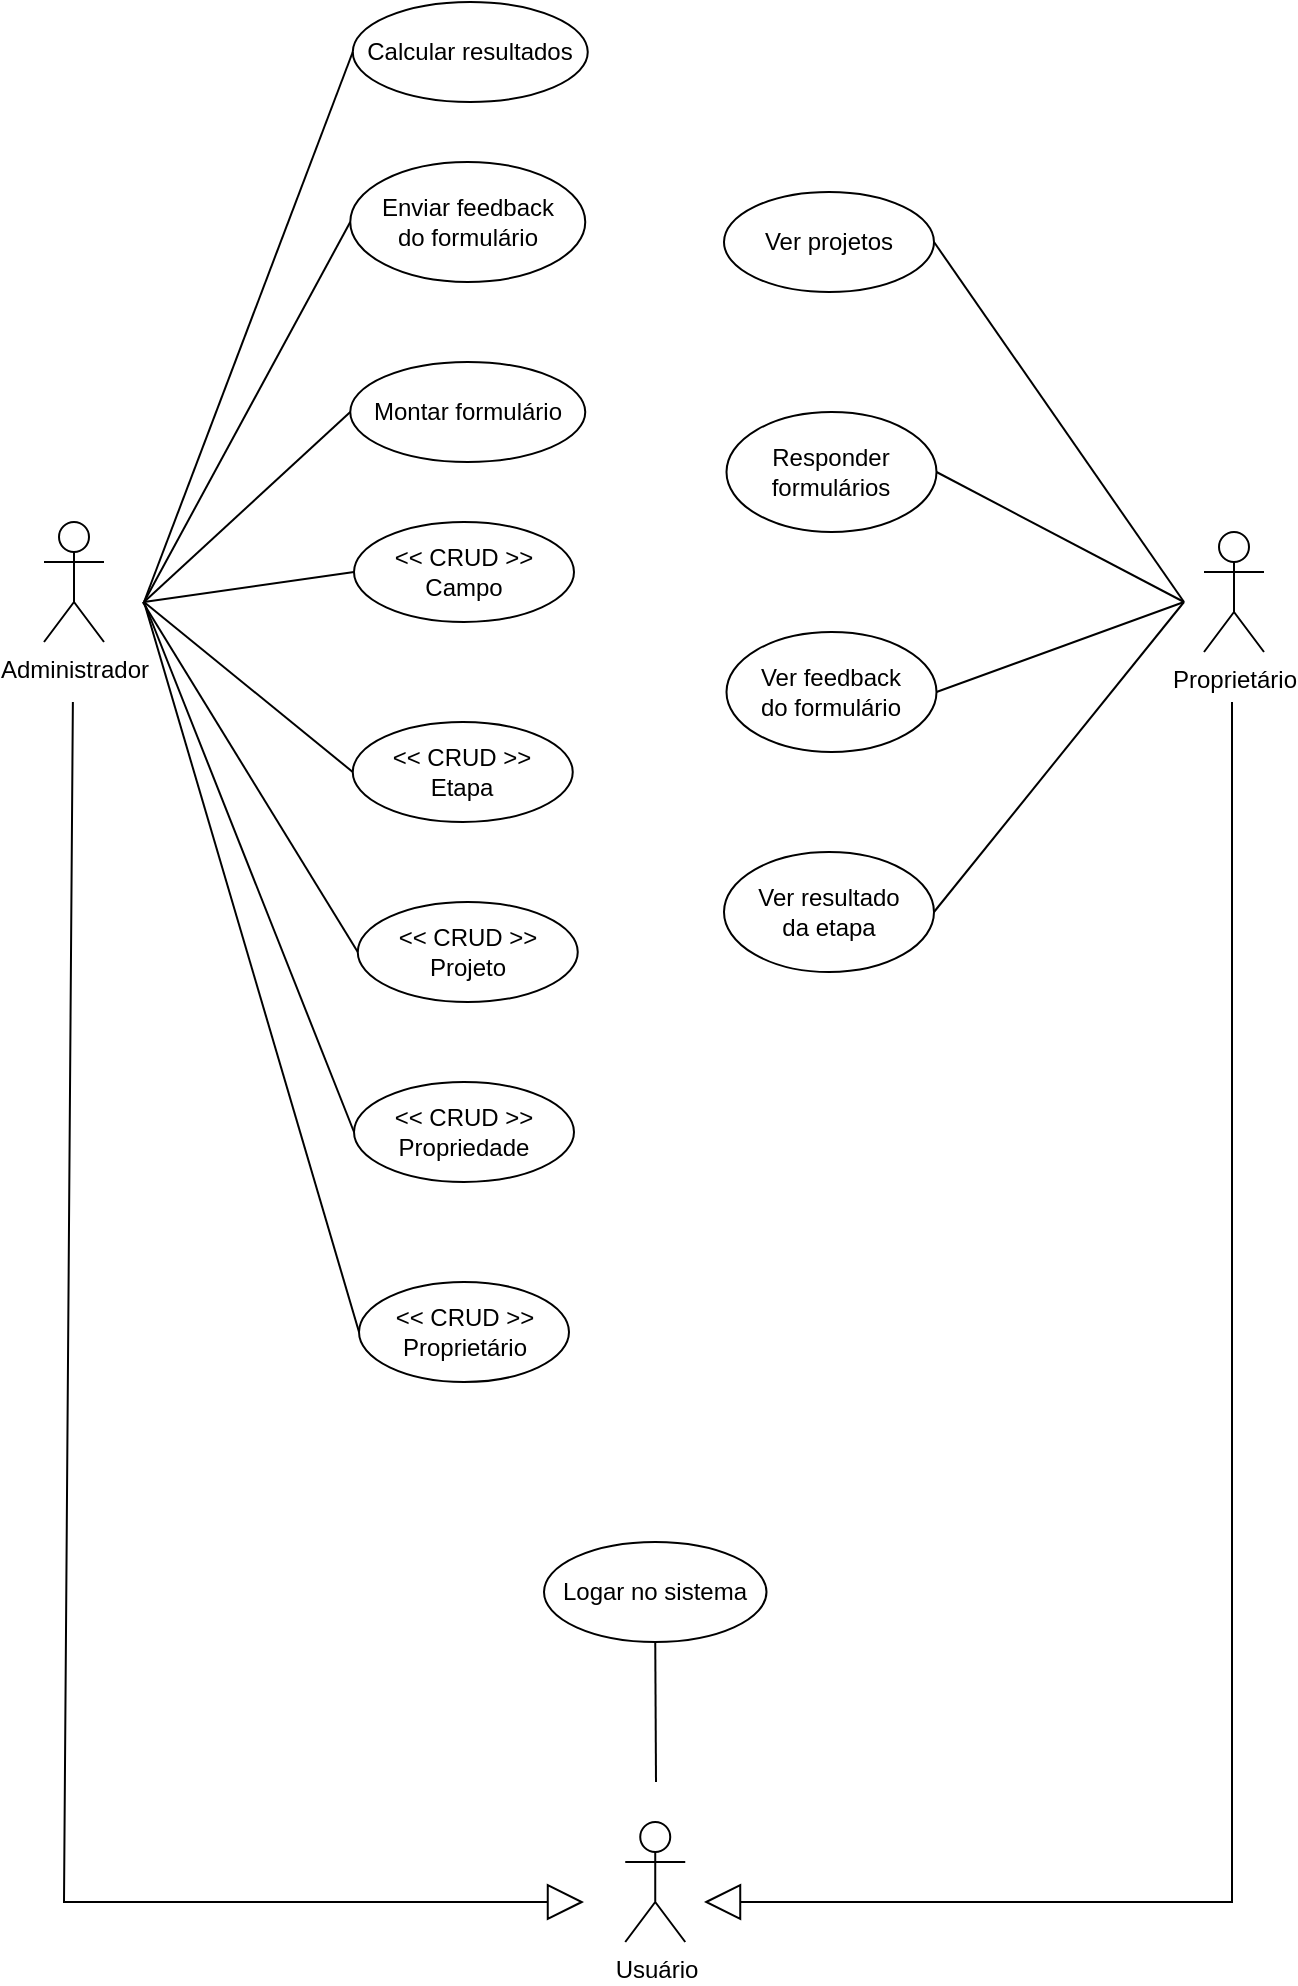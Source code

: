 <mxfile version="22.1.4" type="device">
  <diagram name="Página-1" id="hyFOOFvA3L4vlTbARbdD">
    <mxGraphModel dx="1393" dy="789" grid="1" gridSize="10" guides="1" tooltips="1" connect="1" arrows="1" fold="1" page="1" pageScale="1" pageWidth="827" pageHeight="1169" math="0" shadow="0">
      <root>
        <mxCell id="0" />
        <mxCell id="1" parent="0" />
        <mxCell id="TS_PM_By8zBAXTXa7WXb-1" value="Administrador" style="shape=umlActor;verticalLabelPosition=bottom;verticalAlign=top;html=1;outlineConnect=0;" parent="1" vertex="1">
          <mxGeometry x="120" y="320" width="30" height="60" as="geometry" />
        </mxCell>
        <mxCell id="TS_PM_By8zBAXTXa7WXb-2" value="Usuário" style="shape=umlActor;verticalLabelPosition=bottom;verticalAlign=top;html=1;outlineConnect=0;" parent="1" vertex="1">
          <mxGeometry x="410.62" y="970" width="30" height="60" as="geometry" />
        </mxCell>
        <mxCell id="TS_PM_By8zBAXTXa7WXb-6" value="Proprietário" style="shape=umlActor;verticalLabelPosition=bottom;verticalAlign=top;html=1;outlineConnect=0;" parent="1" vertex="1">
          <mxGeometry x="700" y="325" width="30" height="60" as="geometry" />
        </mxCell>
        <mxCell id="TS_PM_By8zBAXTXa7WXb-11" value="Logar no sistema" style="ellipse;whiteSpace=wrap;html=1;" parent="1" vertex="1">
          <mxGeometry x="370" y="830" width="111.25" height="50" as="geometry" />
        </mxCell>
        <mxCell id="TS_PM_By8zBAXTXa7WXb-13" value="&amp;lt;&amp;lt; CRUD &amp;gt;&amp;gt;&lt;br&gt;Proprietário" style="ellipse;whiteSpace=wrap;html=1;" parent="1" vertex="1">
          <mxGeometry x="277.5" y="700" width="105" height="50" as="geometry" />
        </mxCell>
        <mxCell id="TS_PM_By8zBAXTXa7WXb-15" value="&amp;lt;&amp;lt; CRUD &amp;gt;&amp;gt;&lt;br&gt;Propriedade" style="ellipse;whiteSpace=wrap;html=1;" parent="1" vertex="1">
          <mxGeometry x="275" y="600" width="110" height="50" as="geometry" />
        </mxCell>
        <mxCell id="TS_PM_By8zBAXTXa7WXb-16" value="&amp;lt;&amp;lt; CRUD &amp;gt;&amp;gt;&lt;br&gt;Projeto" style="ellipse;whiteSpace=wrap;html=1;" parent="1" vertex="1">
          <mxGeometry x="276.88" y="510" width="110" height="50" as="geometry" />
        </mxCell>
        <mxCell id="TS_PM_By8zBAXTXa7WXb-17" value="&amp;lt;&amp;lt; CRUD &amp;gt;&amp;gt;&lt;br&gt;Etapa" style="ellipse;whiteSpace=wrap;html=1;" parent="1" vertex="1">
          <mxGeometry x="274.38" y="420" width="110" height="50" as="geometry" />
        </mxCell>
        <mxCell id="TS_PM_By8zBAXTXa7WXb-18" value="&amp;lt;&amp;lt; CRUD &amp;gt;&amp;gt;&lt;br&gt;Campo" style="ellipse;whiteSpace=wrap;html=1;" parent="1" vertex="1">
          <mxGeometry x="275" y="320" width="110" height="50" as="geometry" />
        </mxCell>
        <mxCell id="TS_PM_By8zBAXTXa7WXb-19" value="Montar formulário" style="ellipse;whiteSpace=wrap;html=1;" parent="1" vertex="1">
          <mxGeometry x="273.13" y="240" width="117.5" height="50" as="geometry" />
        </mxCell>
        <mxCell id="TS_PM_By8zBAXTXa7WXb-20" value="Enviar feedback&lt;br&gt;do formulário" style="ellipse;whiteSpace=wrap;html=1;" parent="1" vertex="1">
          <mxGeometry x="273.13" y="140" width="117.5" height="60" as="geometry" />
        </mxCell>
        <mxCell id="TS_PM_By8zBAXTXa7WXb-21" value="Calcular resultados" style="ellipse;whiteSpace=wrap;html=1;" parent="1" vertex="1">
          <mxGeometry x="274.38" y="60" width="117.5" height="50" as="geometry" />
        </mxCell>
        <mxCell id="TS_PM_By8zBAXTXa7WXb-23" value="Ver projetos" style="ellipse;whiteSpace=wrap;html=1;" parent="1" vertex="1">
          <mxGeometry x="460" y="155" width="105" height="50" as="geometry" />
        </mxCell>
        <mxCell id="TS_PM_By8zBAXTXa7WXb-24" value="Responder&lt;br&gt;formulários" style="ellipse;whiteSpace=wrap;html=1;" parent="1" vertex="1">
          <mxGeometry x="461.25" y="265" width="105" height="60" as="geometry" />
        </mxCell>
        <mxCell id="TS_PM_By8zBAXTXa7WXb-25" value="Ver feedback&lt;br&gt;do formulário" style="ellipse;whiteSpace=wrap;html=1;" parent="1" vertex="1">
          <mxGeometry x="461.25" y="375" width="105" height="60" as="geometry" />
        </mxCell>
        <mxCell id="TS_PM_By8zBAXTXa7WXb-26" value="Ver resultado&lt;br&gt;da etapa" style="ellipse;whiteSpace=wrap;html=1;" parent="1" vertex="1">
          <mxGeometry x="460" y="485" width="105" height="60" as="geometry" />
        </mxCell>
        <mxCell id="TS_PM_By8zBAXTXa7WXb-27" value="&lt;br&gt;" style="endArrow=block;endSize=16;endFill=0;html=1;rounded=0;" parent="1" edge="1">
          <mxGeometry width="160" relative="1" as="geometry">
            <mxPoint x="714" y="410" as="sourcePoint" />
            <mxPoint x="450" y="1010" as="targetPoint" />
            <Array as="points">
              <mxPoint x="714" y="1010" />
            </Array>
          </mxGeometry>
        </mxCell>
        <mxCell id="TS_PM_By8zBAXTXa7WXb-28" value="&lt;br&gt;" style="endArrow=block;endSize=16;endFill=0;html=1;rounded=0;" parent="1" edge="1">
          <mxGeometry width="160" relative="1" as="geometry">
            <mxPoint x="134.44" y="410" as="sourcePoint" />
            <mxPoint x="390" y="1010" as="targetPoint" />
            <Array as="points">
              <mxPoint x="130" y="1010" />
            </Array>
          </mxGeometry>
        </mxCell>
        <mxCell id="TS_PM_By8zBAXTXa7WXb-31" value="" style="edgeStyle=none;orthogonalLoop=1;jettySize=auto;html=1;rounded=0;entryX=0;entryY=0.5;entryDx=0;entryDy=0;endArrow=none;endFill=0;" parent="1" target="TS_PM_By8zBAXTXa7WXb-13" edge="1">
          <mxGeometry width="100" relative="1" as="geometry">
            <mxPoint x="170" y="360" as="sourcePoint" />
            <mxPoint x="270" y="670" as="targetPoint" />
            <Array as="points" />
          </mxGeometry>
        </mxCell>
        <mxCell id="TS_PM_By8zBAXTXa7WXb-32" value="" style="edgeStyle=none;orthogonalLoop=1;jettySize=auto;html=1;rounded=0;entryX=0;entryY=0.5;entryDx=0;entryDy=0;endArrow=none;endFill=0;" parent="1" target="TS_PM_By8zBAXTXa7WXb-15" edge="1">
          <mxGeometry width="100" relative="1" as="geometry">
            <mxPoint x="170" y="360" as="sourcePoint" />
            <mxPoint x="280" y="730" as="targetPoint" />
            <Array as="points" />
          </mxGeometry>
        </mxCell>
        <mxCell id="TS_PM_By8zBAXTXa7WXb-33" value="" style="edgeStyle=none;orthogonalLoop=1;jettySize=auto;html=1;rounded=0;entryX=0;entryY=0.5;entryDx=0;entryDy=0;endArrow=none;endFill=0;" parent="1" target="TS_PM_By8zBAXTXa7WXb-16" edge="1">
          <mxGeometry width="100" relative="1" as="geometry">
            <mxPoint x="169.38" y="360" as="sourcePoint" />
            <mxPoint x="274.38" y="625" as="targetPoint" />
            <Array as="points" />
          </mxGeometry>
        </mxCell>
        <mxCell id="TS_PM_By8zBAXTXa7WXb-34" value="" style="edgeStyle=none;orthogonalLoop=1;jettySize=auto;html=1;rounded=0;entryX=0;entryY=0.5;entryDx=0;entryDy=0;endArrow=none;endFill=0;" parent="1" target="TS_PM_By8zBAXTXa7WXb-17" edge="1">
          <mxGeometry width="100" relative="1" as="geometry">
            <mxPoint x="170" y="360" as="sourcePoint" />
            <mxPoint x="288" y="735" as="targetPoint" />
            <Array as="points" />
          </mxGeometry>
        </mxCell>
        <mxCell id="TS_PM_By8zBAXTXa7WXb-35" value="" style="edgeStyle=none;orthogonalLoop=1;jettySize=auto;html=1;rounded=0;entryX=0;entryY=0.5;entryDx=0;entryDy=0;endArrow=none;endFill=0;" parent="1" target="TS_PM_By8zBAXTXa7WXb-18" edge="1">
          <mxGeometry width="100" relative="1" as="geometry">
            <mxPoint x="170" y="360" as="sourcePoint" />
            <mxPoint x="284" y="455" as="targetPoint" />
            <Array as="points" />
          </mxGeometry>
        </mxCell>
        <mxCell id="TS_PM_By8zBAXTXa7WXb-36" value="" style="edgeStyle=none;orthogonalLoop=1;jettySize=auto;html=1;rounded=0;entryX=0;entryY=0.5;entryDx=0;entryDy=0;endArrow=none;endFill=0;" parent="1" target="TS_PM_By8zBAXTXa7WXb-19" edge="1">
          <mxGeometry width="100" relative="1" as="geometry">
            <mxPoint x="170" y="360" as="sourcePoint" />
            <mxPoint x="285" y="355" as="targetPoint" />
            <Array as="points" />
          </mxGeometry>
        </mxCell>
        <mxCell id="TS_PM_By8zBAXTXa7WXb-37" value="" style="edgeStyle=none;orthogonalLoop=1;jettySize=auto;html=1;rounded=0;entryX=0;entryY=0.5;entryDx=0;entryDy=0;endArrow=none;endFill=0;" parent="1" target="TS_PM_By8zBAXTXa7WXb-20" edge="1">
          <mxGeometry width="100" relative="1" as="geometry">
            <mxPoint x="170" y="360" as="sourcePoint" />
            <mxPoint x="273.13" y="270" as="targetPoint" />
            <Array as="points" />
          </mxGeometry>
        </mxCell>
        <mxCell id="TS_PM_By8zBAXTXa7WXb-38" value="" style="edgeStyle=none;orthogonalLoop=1;jettySize=auto;html=1;rounded=0;entryX=0;entryY=0.5;entryDx=0;entryDy=0;endArrow=none;endFill=0;" parent="1" target="TS_PM_By8zBAXTXa7WXb-21" edge="1">
          <mxGeometry width="100" relative="1" as="geometry">
            <mxPoint x="170" y="360" as="sourcePoint" />
            <mxPoint x="264" y="80" as="targetPoint" />
            <Array as="points" />
          </mxGeometry>
        </mxCell>
        <mxCell id="TS_PM_By8zBAXTXa7WXb-39" value="" style="edgeStyle=none;orthogonalLoop=1;jettySize=auto;html=1;rounded=0;entryX=0.5;entryY=1;entryDx=0;entryDy=0;endArrow=none;endFill=0;" parent="1" target="TS_PM_By8zBAXTXa7WXb-11" edge="1">
          <mxGeometry width="100" relative="1" as="geometry">
            <mxPoint x="426" y="950" as="sourcePoint" />
            <mxPoint x="288" y="735" as="targetPoint" />
            <Array as="points" />
          </mxGeometry>
        </mxCell>
        <mxCell id="TS_PM_By8zBAXTXa7WXb-41" value="" style="edgeStyle=none;orthogonalLoop=1;jettySize=auto;html=1;rounded=0;entryX=1;entryY=0.5;entryDx=0;entryDy=0;endArrow=none;endFill=0;" parent="1" target="TS_PM_By8zBAXTXa7WXb-23" edge="1">
          <mxGeometry width="100" relative="1" as="geometry">
            <mxPoint x="690" y="360" as="sourcePoint" />
            <mxPoint x="276.88" y="1119.44" as="targetPoint" />
            <Array as="points" />
          </mxGeometry>
        </mxCell>
        <mxCell id="TS_PM_By8zBAXTXa7WXb-42" value="" style="edgeStyle=none;orthogonalLoop=1;jettySize=auto;html=1;rounded=0;entryX=1;entryY=0.5;entryDx=0;entryDy=0;endArrow=none;endFill=0;" parent="1" target="TS_PM_By8zBAXTXa7WXb-24" edge="1">
          <mxGeometry width="100" relative="1" as="geometry">
            <mxPoint x="690" y="360" as="sourcePoint" />
            <mxPoint x="289" y="965" as="targetPoint" />
            <Array as="points" />
          </mxGeometry>
        </mxCell>
        <mxCell id="TS_PM_By8zBAXTXa7WXb-43" value="" style="edgeStyle=none;orthogonalLoop=1;jettySize=auto;html=1;rounded=0;entryX=1;entryY=0.5;entryDx=0;entryDy=0;endArrow=none;endFill=0;" parent="1" target="TS_PM_By8zBAXTXa7WXb-25" edge="1">
          <mxGeometry width="100" relative="1" as="geometry">
            <mxPoint x="690" y="360" as="sourcePoint" />
            <mxPoint x="291" y="1080" as="targetPoint" />
            <Array as="points" />
          </mxGeometry>
        </mxCell>
        <mxCell id="TS_PM_By8zBAXTXa7WXb-44" value="" style="edgeStyle=none;orthogonalLoop=1;jettySize=auto;html=1;rounded=0;entryX=1;entryY=0.5;entryDx=0;entryDy=0;endArrow=none;endFill=0;" parent="1" target="TS_PM_By8zBAXTXa7WXb-26" edge="1">
          <mxGeometry width="100" relative="1" as="geometry">
            <mxPoint x="690" y="360" as="sourcePoint" />
            <mxPoint x="291" y="1190" as="targetPoint" />
            <Array as="points" />
          </mxGeometry>
        </mxCell>
      </root>
    </mxGraphModel>
  </diagram>
</mxfile>
